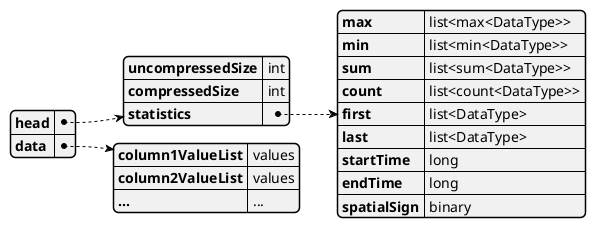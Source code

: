 @startjson
{
	"head": {
		"uncompressedSize": "int",
		"compressedSize": "int",
		"statistics": {
			"max": "list<max<DataType>>",
			"min": "list<min<DataType>>",
			"sum": "list<sum<DataType>>",
			"count": "list<count<DataType>>",
			"first": "list<DataType>",
			"last": "list<DataType>",
			"startTime": "long",
			"endTime": "long",
			"spatialSign": "binary"
		}
	},
	"data": {
		"column1ValueList": "values",
		"column2ValueList": "values",
		"...": "..."
	}
}
@endjson
